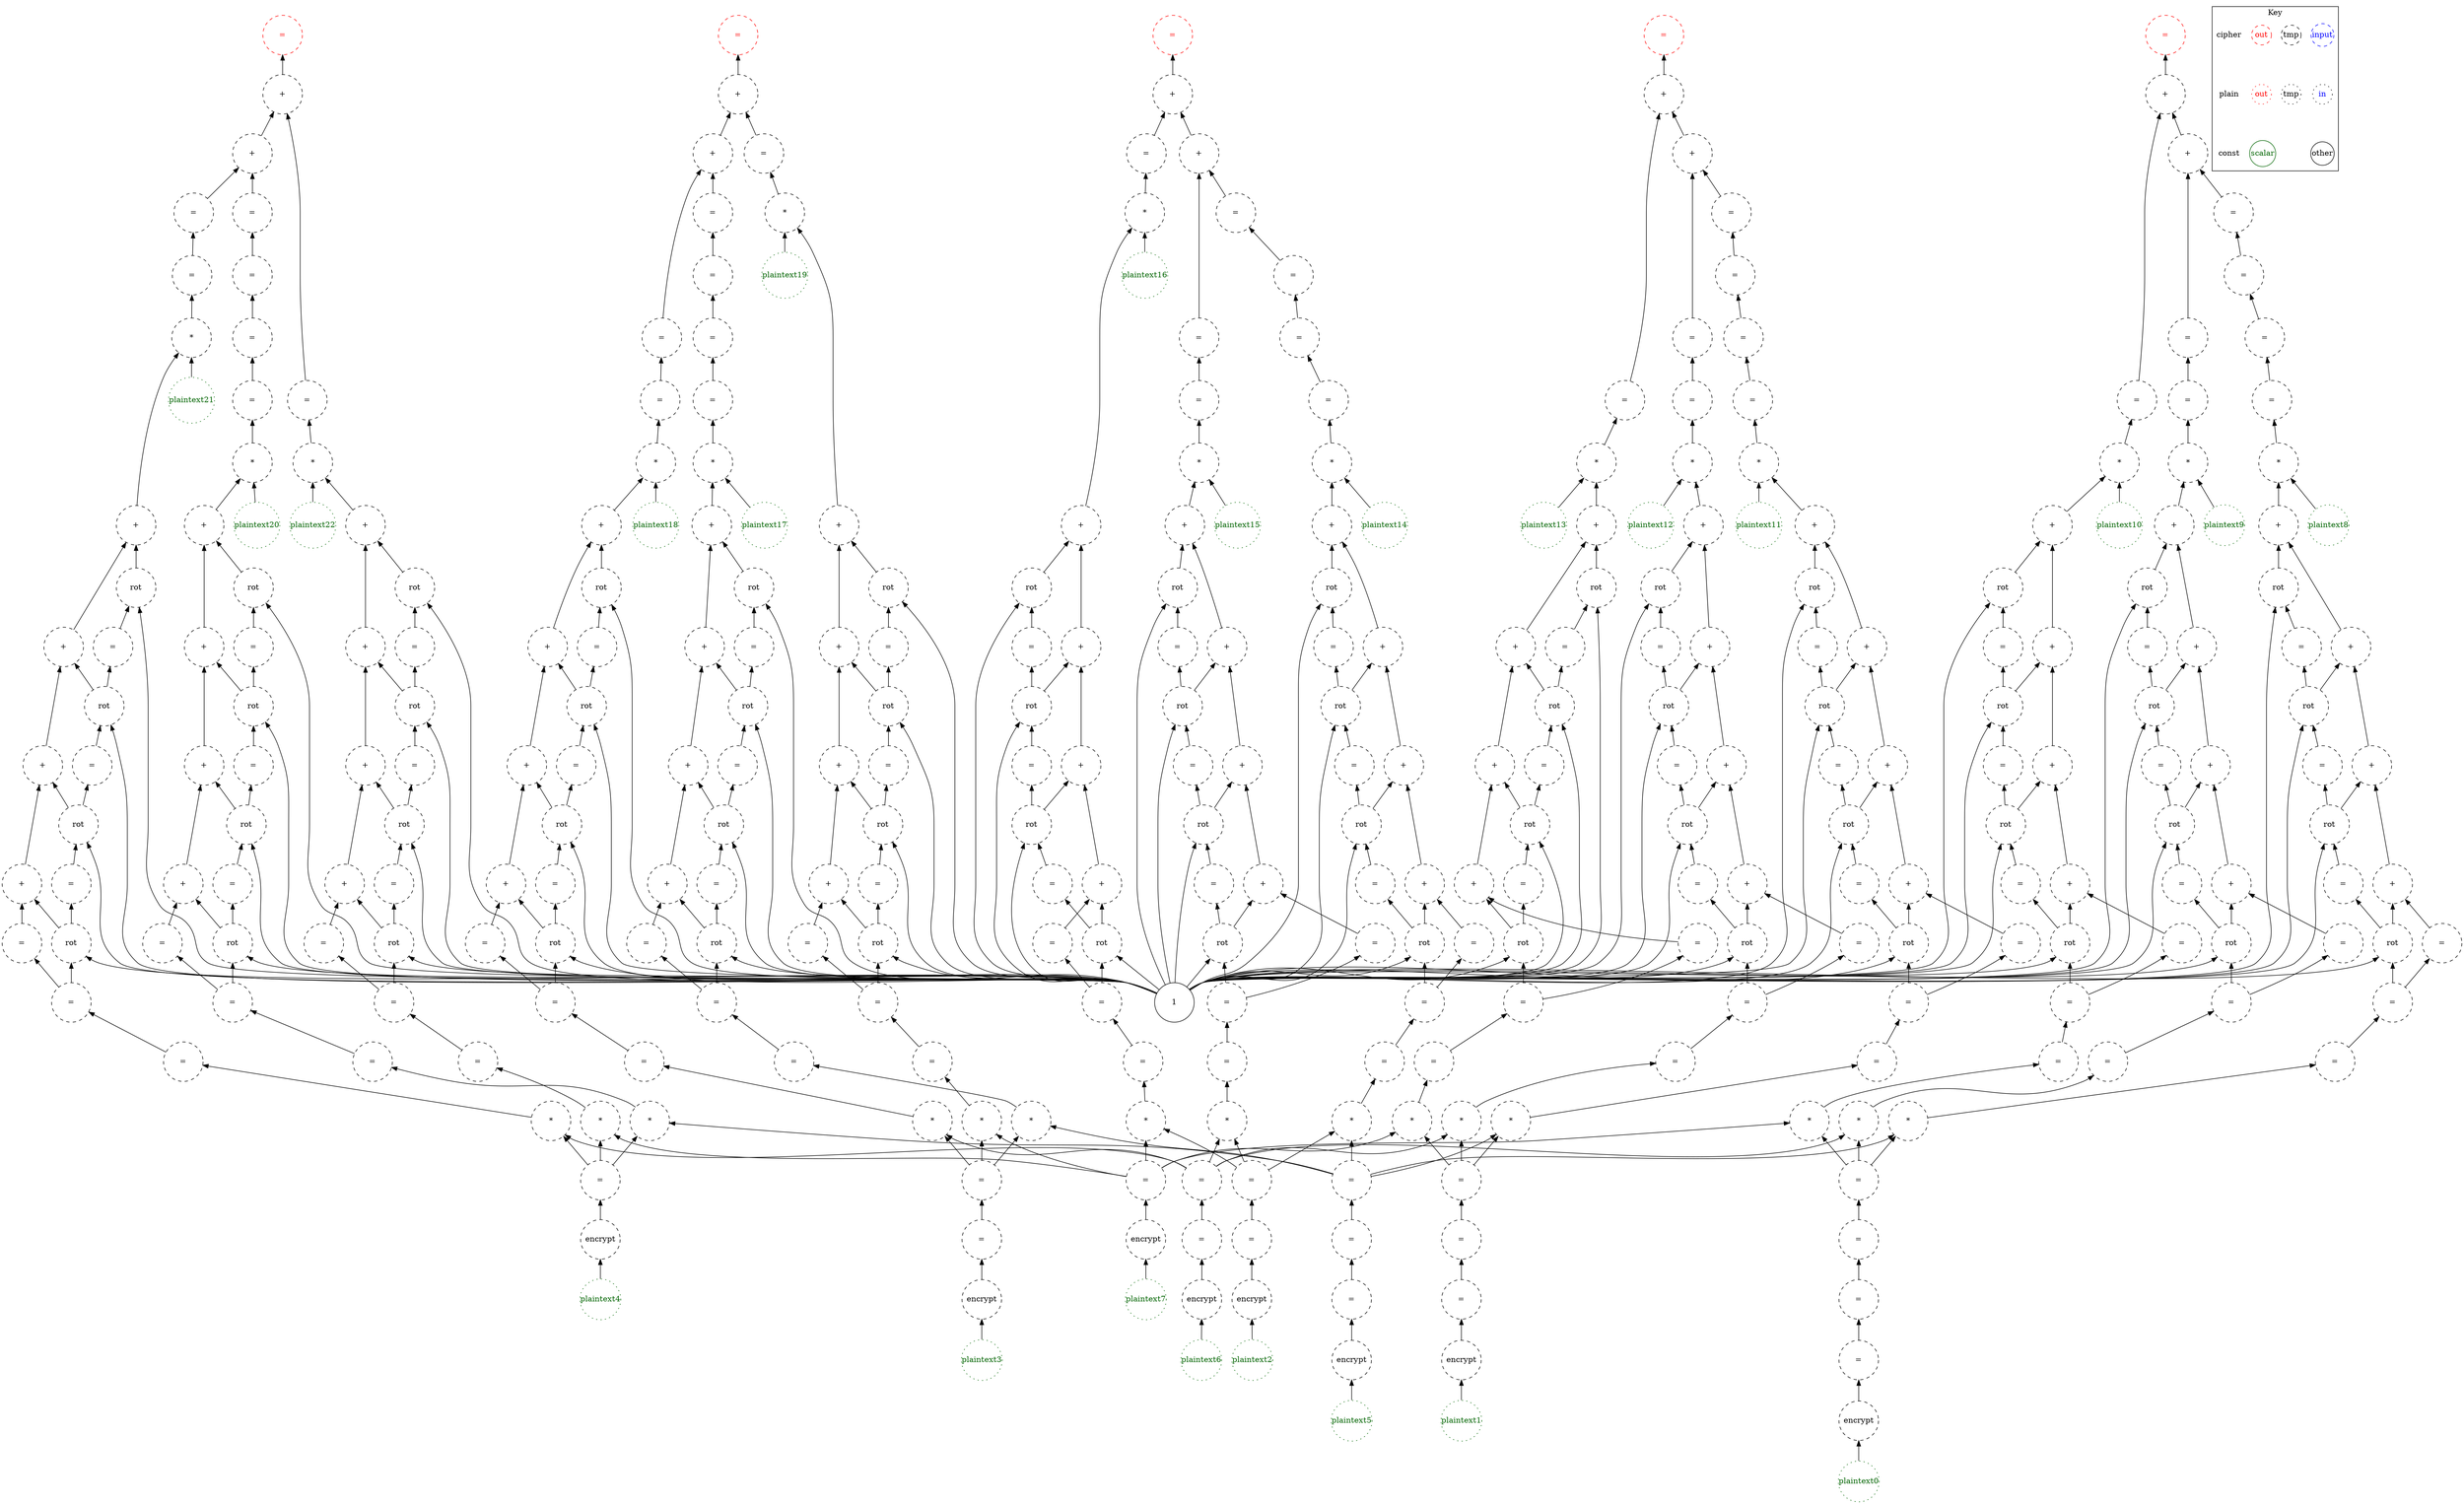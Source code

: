 digraph "matrix_mul1" {
node [shape=circle width=1 margin=0]
edge [dir=back]
plaintext19 [label="plaintext19" style=dotted color=darkgreen fontcolor=darkgreen]
1 [label="1" style=solid]
1 [label="1" style=solid]
1 [label="1" style=solid]
1 [label="1" style=solid]
plaintext7 [label="plaintext7" style=dotted color=darkgreen fontcolor=darkgreen]
ciphertext22 [label="encrypt" style=dashed]
ciphertext22 -> plaintext7
ciphertext23 [label="=" style=dashed]
ciphertext23 -> ciphertext22
plaintext3 [label="plaintext3" style=dotted color=darkgreen fontcolor=darkgreen]
ciphertext9 [label="encrypt" style=dashed]
ciphertext9 -> plaintext3
ciphertext10 [label="=" style=dashed]
ciphertext10 -> ciphertext9
ciphertext16 [label="=" style=dashed]
ciphertext16 -> ciphertext10
ciphertext333 [label="*" style=dashed]
ciphertext333 -> ciphertext16
ciphertext333 -> ciphertext23
ciphertext334 [label="=" style=dashed]
ciphertext334 -> ciphertext333
ciphertext335 [label="=" style=dashed]
ciphertext335 -> ciphertext334
ciphertext337 [label="rot" style=dashed]
ciphertext337 -> ciphertext335
ciphertext337 -> 1
ciphertext339 [label="=" style=dashed]
ciphertext339 -> ciphertext337
ciphertext341 [label="rot" style=dashed]
ciphertext341 -> ciphertext339
ciphertext341 -> 1
ciphertext343 [label="=" style=dashed]
ciphertext343 -> ciphertext341
ciphertext346 [label="rot" style=dashed]
ciphertext346 -> ciphertext343
ciphertext346 -> 1
ciphertext348 [label="=" style=dashed]
ciphertext348 -> ciphertext346
ciphertext349 [label="rot" style=dashed]
ciphertext349 -> ciphertext348
ciphertext349 -> 1
ciphertext336 [label="=" style=dashed]
ciphertext336 -> ciphertext335
ciphertext338 [label="+" style=dashed]
ciphertext338 -> ciphertext336
ciphertext338 -> ciphertext337
ciphertext342 [label="+" style=dashed]
ciphertext342 -> ciphertext338
ciphertext342 -> ciphertext341
ciphertext347 [label="+" style=dashed]
ciphertext347 -> ciphertext342
ciphertext347 -> ciphertext346
ciphertext350 [label="+" style=dashed]
ciphertext350 -> ciphertext347
ciphertext350 -> ciphertext349
ciphertext356 [label="*" style=dashed]
ciphertext356 -> ciphertext350
ciphertext356 -> plaintext19
ciphertext358 [label="=" style=dashed]
ciphertext358 -> ciphertext356
plaintext18 [label="plaintext18" style=dotted color=darkgreen fontcolor=darkgreen]
1 [label="1" style=solid]
1 [label="1" style=solid]
1 [label="1" style=solid]
1 [label="1" style=solid]
plaintext6 [label="plaintext6" style=dotted color=darkgreen fontcolor=darkgreen]
ciphertext19 [label="encrypt" style=dashed]
ciphertext19 -> plaintext6
ciphertext20 [label="=" style=dashed]
ciphertext20 -> ciphertext19
ciphertext25 [label="=" style=dashed]
ciphertext25 -> ciphertext20
ciphertext306 [label="*" style=dashed]
ciphertext306 -> ciphertext16
ciphertext306 -> ciphertext25
ciphertext307 [label="=" style=dashed]
ciphertext307 -> ciphertext306
ciphertext308 [label="=" style=dashed]
ciphertext308 -> ciphertext307
ciphertext310 [label="rot" style=dashed]
ciphertext310 -> ciphertext308
ciphertext310 -> 1
ciphertext312 [label="=" style=dashed]
ciphertext312 -> ciphertext310
ciphertext314 [label="rot" style=dashed]
ciphertext314 -> ciphertext312
ciphertext314 -> 1
ciphertext316 [label="=" style=dashed]
ciphertext316 -> ciphertext314
ciphertext319 [label="rot" style=dashed]
ciphertext319 -> ciphertext316
ciphertext319 -> 1
ciphertext321 [label="=" style=dashed]
ciphertext321 -> ciphertext319
ciphertext322 [label="rot" style=dashed]
ciphertext322 -> ciphertext321
ciphertext322 -> 1
ciphertext309 [label="=" style=dashed]
ciphertext309 -> ciphertext308
ciphertext311 [label="+" style=dashed]
ciphertext311 -> ciphertext309
ciphertext311 -> ciphertext310
ciphertext315 [label="+" style=dashed]
ciphertext315 -> ciphertext311
ciphertext315 -> ciphertext314
ciphertext320 [label="+" style=dashed]
ciphertext320 -> ciphertext315
ciphertext320 -> ciphertext319
ciphertext323 [label="+" style=dashed]
ciphertext323 -> ciphertext320
ciphertext323 -> ciphertext322
ciphertext329 [label="*" style=dashed]
ciphertext329 -> ciphertext323
ciphertext329 -> plaintext18
ciphertext331 [label="=" style=dashed]
ciphertext331 -> ciphertext329
ciphertext360 [label="=" style=dashed]
ciphertext360 -> ciphertext331
plaintext17 [label="plaintext17" style=dotted color=darkgreen fontcolor=darkgreen]
1 [label="1" style=solid]
1 [label="1" style=solid]
1 [label="1" style=solid]
1 [label="1" style=solid]
plaintext5 [label="plaintext5" style=dotted color=darkgreen fontcolor=darkgreen]
ciphertext17 [label="encrypt" style=dashed]
ciphertext17 -> plaintext5
ciphertext18 [label="=" style=dashed]
ciphertext18 -> ciphertext17
ciphertext21 [label="=" style=dashed]
ciphertext21 -> ciphertext18
ciphertext24 [label="=" style=dashed]
ciphertext24 -> ciphertext21
ciphertext281 [label="*" style=dashed]
ciphertext281 -> ciphertext16
ciphertext281 -> ciphertext24
ciphertext282 [label="=" style=dashed]
ciphertext282 -> ciphertext281
ciphertext283 [label="=" style=dashed]
ciphertext283 -> ciphertext282
ciphertext285 [label="rot" style=dashed]
ciphertext285 -> ciphertext283
ciphertext285 -> 1
ciphertext287 [label="=" style=dashed]
ciphertext287 -> ciphertext285
ciphertext289 [label="rot" style=dashed]
ciphertext289 -> ciphertext287
ciphertext289 -> 1
ciphertext291 [label="=" style=dashed]
ciphertext291 -> ciphertext289
ciphertext294 [label="rot" style=dashed]
ciphertext294 -> ciphertext291
ciphertext294 -> 1
ciphertext296 [label="=" style=dashed]
ciphertext296 -> ciphertext294
ciphertext297 [label="rot" style=dashed]
ciphertext297 -> ciphertext296
ciphertext297 -> 1
ciphertext284 [label="=" style=dashed]
ciphertext284 -> ciphertext283
ciphertext286 [label="+" style=dashed]
ciphertext286 -> ciphertext284
ciphertext286 -> ciphertext285
ciphertext290 [label="+" style=dashed]
ciphertext290 -> ciphertext286
ciphertext290 -> ciphertext289
ciphertext295 [label="+" style=dashed]
ciphertext295 -> ciphertext290
ciphertext295 -> ciphertext294
ciphertext298 [label="+" style=dashed]
ciphertext298 -> ciphertext295
ciphertext298 -> ciphertext297
ciphertext304 [label="*" style=dashed]
ciphertext304 -> ciphertext298
ciphertext304 -> plaintext17
ciphertext305 [label="=" style=dashed]
ciphertext305 -> ciphertext304
ciphertext332 [label="=" style=dashed]
ciphertext332 -> ciphertext305
ciphertext359 [label="=" style=dashed]
ciphertext359 -> ciphertext332
ciphertext361 [label="=" style=dashed]
ciphertext361 -> ciphertext359
ciphertext362 [label="+" style=dashed]
ciphertext362 -> ciphertext361
ciphertext362 -> ciphertext360
ciphertext363 [label="+" style=dashed]
ciphertext363 -> ciphertext362
ciphertext363 -> ciphertext358
ciphertext365 [label="=" style=dashed color=red fontcolor=red]
ciphertext365 -> ciphertext363
plaintext22 [label="plaintext22" style=dotted color=darkgreen fontcolor=darkgreen]
1 [label="1" style=solid]
1 [label="1" style=solid]
1 [label="1" style=solid]
1 [label="1" style=solid]
plaintext4 [label="plaintext4" style=dotted color=darkgreen fontcolor=darkgreen]
ciphertext11 [label="encrypt" style=dashed]
ciphertext11 -> plaintext4
ciphertext12 [label="=" style=dashed]
ciphertext12 -> ciphertext11
ciphertext418 [label="*" style=dashed]
ciphertext418 -> ciphertext12
ciphertext418 -> ciphertext23
ciphertext419 [label="=" style=dashed]
ciphertext419 -> ciphertext418
ciphertext420 [label="=" style=dashed]
ciphertext420 -> ciphertext419
ciphertext422 [label="rot" style=dashed]
ciphertext422 -> ciphertext420
ciphertext422 -> 1
ciphertext424 [label="=" style=dashed]
ciphertext424 -> ciphertext422
ciphertext426 [label="rot" style=dashed]
ciphertext426 -> ciphertext424
ciphertext426 -> 1
ciphertext428 [label="=" style=dashed]
ciphertext428 -> ciphertext426
ciphertext431 [label="rot" style=dashed]
ciphertext431 -> ciphertext428
ciphertext431 -> 1
ciphertext433 [label="=" style=dashed]
ciphertext433 -> ciphertext431
ciphertext434 [label="rot" style=dashed]
ciphertext434 -> ciphertext433
ciphertext434 -> 1
ciphertext421 [label="=" style=dashed]
ciphertext421 -> ciphertext420
ciphertext423 [label="+" style=dashed]
ciphertext423 -> ciphertext421
ciphertext423 -> ciphertext422
ciphertext427 [label="+" style=dashed]
ciphertext427 -> ciphertext423
ciphertext427 -> ciphertext426
ciphertext432 [label="+" style=dashed]
ciphertext432 -> ciphertext427
ciphertext432 -> ciphertext431
ciphertext435 [label="+" style=dashed]
ciphertext435 -> ciphertext432
ciphertext435 -> ciphertext434
ciphertext441 [label="*" style=dashed]
ciphertext441 -> ciphertext435
ciphertext441 -> plaintext22
ciphertext443 [label="=" style=dashed]
ciphertext443 -> ciphertext441
plaintext21 [label="plaintext21" style=dotted color=darkgreen fontcolor=darkgreen]
1 [label="1" style=solid]
1 [label="1" style=solid]
1 [label="1" style=solid]
1 [label="1" style=solid]
ciphertext391 [label="*" style=dashed]
ciphertext391 -> ciphertext12
ciphertext391 -> ciphertext25
ciphertext392 [label="=" style=dashed]
ciphertext392 -> ciphertext391
ciphertext393 [label="=" style=dashed]
ciphertext393 -> ciphertext392
ciphertext395 [label="rot" style=dashed]
ciphertext395 -> ciphertext393
ciphertext395 -> 1
ciphertext397 [label="=" style=dashed]
ciphertext397 -> ciphertext395
ciphertext399 [label="rot" style=dashed]
ciphertext399 -> ciphertext397
ciphertext399 -> 1
ciphertext401 [label="=" style=dashed]
ciphertext401 -> ciphertext399
ciphertext404 [label="rot" style=dashed]
ciphertext404 -> ciphertext401
ciphertext404 -> 1
ciphertext406 [label="=" style=dashed]
ciphertext406 -> ciphertext404
ciphertext407 [label="rot" style=dashed]
ciphertext407 -> ciphertext406
ciphertext407 -> 1
ciphertext394 [label="=" style=dashed]
ciphertext394 -> ciphertext393
ciphertext396 [label="+" style=dashed]
ciphertext396 -> ciphertext394
ciphertext396 -> ciphertext395
ciphertext400 [label="+" style=dashed]
ciphertext400 -> ciphertext396
ciphertext400 -> ciphertext399
ciphertext405 [label="+" style=dashed]
ciphertext405 -> ciphertext400
ciphertext405 -> ciphertext404
ciphertext408 [label="+" style=dashed]
ciphertext408 -> ciphertext405
ciphertext408 -> ciphertext407
ciphertext414 [label="*" style=dashed]
ciphertext414 -> ciphertext408
ciphertext414 -> plaintext21
ciphertext416 [label="=" style=dashed]
ciphertext416 -> ciphertext414
ciphertext445 [label="=" style=dashed]
ciphertext445 -> ciphertext416
plaintext20 [label="plaintext20" style=dotted color=darkgreen fontcolor=darkgreen]
1 [label="1" style=solid]
1 [label="1" style=solid]
1 [label="1" style=solid]
1 [label="1" style=solid]
ciphertext366 [label="*" style=dashed]
ciphertext366 -> ciphertext12
ciphertext366 -> ciphertext24
ciphertext367 [label="=" style=dashed]
ciphertext367 -> ciphertext366
ciphertext368 [label="=" style=dashed]
ciphertext368 -> ciphertext367
ciphertext370 [label="rot" style=dashed]
ciphertext370 -> ciphertext368
ciphertext370 -> 1
ciphertext372 [label="=" style=dashed]
ciphertext372 -> ciphertext370
ciphertext374 [label="rot" style=dashed]
ciphertext374 -> ciphertext372
ciphertext374 -> 1
ciphertext376 [label="=" style=dashed]
ciphertext376 -> ciphertext374
ciphertext379 [label="rot" style=dashed]
ciphertext379 -> ciphertext376
ciphertext379 -> 1
ciphertext381 [label="=" style=dashed]
ciphertext381 -> ciphertext379
ciphertext382 [label="rot" style=dashed]
ciphertext382 -> ciphertext381
ciphertext382 -> 1
ciphertext369 [label="=" style=dashed]
ciphertext369 -> ciphertext368
ciphertext371 [label="+" style=dashed]
ciphertext371 -> ciphertext369
ciphertext371 -> ciphertext370
ciphertext375 [label="+" style=dashed]
ciphertext375 -> ciphertext371
ciphertext375 -> ciphertext374
ciphertext380 [label="+" style=dashed]
ciphertext380 -> ciphertext375
ciphertext380 -> ciphertext379
ciphertext383 [label="+" style=dashed]
ciphertext383 -> ciphertext380
ciphertext383 -> ciphertext382
ciphertext389 [label="*" style=dashed]
ciphertext389 -> ciphertext383
ciphertext389 -> plaintext20
ciphertext390 [label="=" style=dashed]
ciphertext390 -> ciphertext389
ciphertext417 [label="=" style=dashed]
ciphertext417 -> ciphertext390
ciphertext444 [label="=" style=dashed]
ciphertext444 -> ciphertext417
ciphertext446 [label="=" style=dashed]
ciphertext446 -> ciphertext444
ciphertext447 [label="+" style=dashed]
ciphertext447 -> ciphertext446
ciphertext447 -> ciphertext445
ciphertext448 [label="+" style=dashed]
ciphertext448 -> ciphertext447
ciphertext448 -> ciphertext443
ciphertext450 [label="=" style=dashed color=red fontcolor=red]
ciphertext450 -> ciphertext448
plaintext16 [label="plaintext16" style=dotted color=darkgreen fontcolor=darkgreen]
1 [label="1" style=solid]
1 [label="1" style=solid]
1 [label="1" style=solid]
1 [label="1" style=solid]
plaintext2 [label="plaintext2" style=dotted color=darkgreen fontcolor=darkgreen]
ciphertext5 [label="encrypt" style=dashed]
ciphertext5 -> plaintext2
ciphertext6 [label="=" style=dashed]
ciphertext6 -> ciphertext5
ciphertext15 [label="=" style=dashed]
ciphertext15 -> ciphertext6
ciphertext248 [label="*" style=dashed]
ciphertext248 -> ciphertext15
ciphertext248 -> ciphertext23
ciphertext249 [label="=" style=dashed]
ciphertext249 -> ciphertext248
ciphertext250 [label="=" style=dashed]
ciphertext250 -> ciphertext249
ciphertext252 [label="rot" style=dashed]
ciphertext252 -> ciphertext250
ciphertext252 -> 1
ciphertext254 [label="=" style=dashed]
ciphertext254 -> ciphertext252
ciphertext256 [label="rot" style=dashed]
ciphertext256 -> ciphertext254
ciphertext256 -> 1
ciphertext258 [label="=" style=dashed]
ciphertext258 -> ciphertext256
ciphertext261 [label="rot" style=dashed]
ciphertext261 -> ciphertext258
ciphertext261 -> 1
ciphertext263 [label="=" style=dashed]
ciphertext263 -> ciphertext261
ciphertext264 [label="rot" style=dashed]
ciphertext264 -> ciphertext263
ciphertext264 -> 1
ciphertext251 [label="=" style=dashed]
ciphertext251 -> ciphertext250
ciphertext253 [label="+" style=dashed]
ciphertext253 -> ciphertext251
ciphertext253 -> ciphertext252
ciphertext257 [label="+" style=dashed]
ciphertext257 -> ciphertext253
ciphertext257 -> ciphertext256
ciphertext262 [label="+" style=dashed]
ciphertext262 -> ciphertext257
ciphertext262 -> ciphertext261
ciphertext265 [label="+" style=dashed]
ciphertext265 -> ciphertext262
ciphertext265 -> ciphertext264
ciphertext271 [label="*" style=dashed]
ciphertext271 -> ciphertext265
ciphertext271 -> plaintext16
ciphertext273 [label="=" style=dashed]
ciphertext273 -> ciphertext271
plaintext15 [label="plaintext15" style=dotted color=darkgreen fontcolor=darkgreen]
1 [label="1" style=solid]
1 [label="1" style=solid]
1 [label="1" style=solid]
1 [label="1" style=solid]
ciphertext221 [label="*" style=dashed]
ciphertext221 -> ciphertext15
ciphertext221 -> ciphertext25
ciphertext222 [label="=" style=dashed]
ciphertext222 -> ciphertext221
ciphertext223 [label="=" style=dashed]
ciphertext223 -> ciphertext222
ciphertext225 [label="rot" style=dashed]
ciphertext225 -> ciphertext223
ciphertext225 -> 1
ciphertext227 [label="=" style=dashed]
ciphertext227 -> ciphertext225
ciphertext229 [label="rot" style=dashed]
ciphertext229 -> ciphertext227
ciphertext229 -> 1
ciphertext231 [label="=" style=dashed]
ciphertext231 -> ciphertext229
ciphertext234 [label="rot" style=dashed]
ciphertext234 -> ciphertext231
ciphertext234 -> 1
ciphertext236 [label="=" style=dashed]
ciphertext236 -> ciphertext234
ciphertext237 [label="rot" style=dashed]
ciphertext237 -> ciphertext236
ciphertext237 -> 1
ciphertext224 [label="=" style=dashed]
ciphertext224 -> ciphertext223
ciphertext226 [label="+" style=dashed]
ciphertext226 -> ciphertext224
ciphertext226 -> ciphertext225
ciphertext230 [label="+" style=dashed]
ciphertext230 -> ciphertext226
ciphertext230 -> ciphertext229
ciphertext235 [label="+" style=dashed]
ciphertext235 -> ciphertext230
ciphertext235 -> ciphertext234
ciphertext238 [label="+" style=dashed]
ciphertext238 -> ciphertext235
ciphertext238 -> ciphertext237
ciphertext244 [label="*" style=dashed]
ciphertext244 -> ciphertext238
ciphertext244 -> plaintext15
ciphertext246 [label="=" style=dashed]
ciphertext246 -> ciphertext244
ciphertext275 [label="=" style=dashed]
ciphertext275 -> ciphertext246
plaintext14 [label="plaintext14" style=dotted color=darkgreen fontcolor=darkgreen]
1 [label="1" style=solid]
1 [label="1" style=solid]
1 [label="1" style=solid]
1 [label="1" style=solid]
ciphertext196 [label="*" style=dashed]
ciphertext196 -> ciphertext15
ciphertext196 -> ciphertext24
ciphertext197 [label="=" style=dashed]
ciphertext197 -> ciphertext196
ciphertext198 [label="=" style=dashed]
ciphertext198 -> ciphertext197
ciphertext200 [label="rot" style=dashed]
ciphertext200 -> ciphertext198
ciphertext200 -> 1
ciphertext202 [label="=" style=dashed]
ciphertext202 -> ciphertext200
ciphertext204 [label="rot" style=dashed]
ciphertext204 -> ciphertext202
ciphertext204 -> 1
ciphertext206 [label="=" style=dashed]
ciphertext206 -> ciphertext204
ciphertext209 [label="rot" style=dashed]
ciphertext209 -> ciphertext206
ciphertext209 -> 1
ciphertext211 [label="=" style=dashed]
ciphertext211 -> ciphertext209
ciphertext212 [label="rot" style=dashed]
ciphertext212 -> ciphertext211
ciphertext212 -> 1
ciphertext199 [label="=" style=dashed]
ciphertext199 -> ciphertext198
ciphertext201 [label="+" style=dashed]
ciphertext201 -> ciphertext199
ciphertext201 -> ciphertext200
ciphertext205 [label="+" style=dashed]
ciphertext205 -> ciphertext201
ciphertext205 -> ciphertext204
ciphertext210 [label="+" style=dashed]
ciphertext210 -> ciphertext205
ciphertext210 -> ciphertext209
ciphertext213 [label="+" style=dashed]
ciphertext213 -> ciphertext210
ciphertext213 -> ciphertext212
ciphertext219 [label="*" style=dashed]
ciphertext219 -> ciphertext213
ciphertext219 -> plaintext14
ciphertext220 [label="=" style=dashed]
ciphertext220 -> ciphertext219
ciphertext247 [label="=" style=dashed]
ciphertext247 -> ciphertext220
ciphertext274 [label="=" style=dashed]
ciphertext274 -> ciphertext247
ciphertext276 [label="=" style=dashed]
ciphertext276 -> ciphertext274
ciphertext277 [label="+" style=dashed]
ciphertext277 -> ciphertext276
ciphertext277 -> ciphertext275
ciphertext278 [label="+" style=dashed]
ciphertext278 -> ciphertext277
ciphertext278 -> ciphertext273
ciphertext280 [label="=" style=dashed color=red fontcolor=red]
ciphertext280 -> ciphertext278
plaintext13 [label="plaintext13" style=dotted color=darkgreen fontcolor=darkgreen]
1 [label="1" style=solid]
1 [label="1" style=solid]
1 [label="1" style=solid]
1 [label="1" style=solid]
plaintext1 [label="plaintext1" style=dotted color=darkgreen fontcolor=darkgreen]
ciphertext2 [label="encrypt" style=dashed]
ciphertext2 -> plaintext1
ciphertext3 [label="=" style=dashed]
ciphertext3 -> ciphertext2
ciphertext8 [label="=" style=dashed]
ciphertext8 -> ciphertext3
ciphertext14 [label="=" style=dashed]
ciphertext14 -> ciphertext8
ciphertext163 [label="*" style=dashed]
ciphertext163 -> ciphertext14
ciphertext163 -> ciphertext23
ciphertext164 [label="=" style=dashed]
ciphertext164 -> ciphertext163
ciphertext165 [label="=" style=dashed]
ciphertext165 -> ciphertext164
ciphertext167 [label="rot" style=dashed]
ciphertext167 -> ciphertext165
ciphertext167 -> 1
ciphertext169 [label="=" style=dashed]
ciphertext169 -> ciphertext167
ciphertext171 [label="rot" style=dashed]
ciphertext171 -> ciphertext169
ciphertext171 -> 1
ciphertext173 [label="=" style=dashed]
ciphertext173 -> ciphertext171
ciphertext176 [label="rot" style=dashed]
ciphertext176 -> ciphertext173
ciphertext176 -> 1
ciphertext178 [label="=" style=dashed]
ciphertext178 -> ciphertext176
ciphertext179 [label="rot" style=dashed]
ciphertext179 -> ciphertext178
ciphertext179 -> 1
ciphertext166 [label="=" style=dashed]
ciphertext166 -> ciphertext165
ciphertext168 [label="+" style=dashed]
ciphertext168 -> ciphertext166
ciphertext168 -> ciphertext167
ciphertext172 [label="+" style=dashed]
ciphertext172 -> ciphertext168
ciphertext172 -> ciphertext171
ciphertext177 [label="+" style=dashed]
ciphertext177 -> ciphertext172
ciphertext177 -> ciphertext176
ciphertext180 [label="+" style=dashed]
ciphertext180 -> ciphertext177
ciphertext180 -> ciphertext179
ciphertext186 [label="*" style=dashed]
ciphertext186 -> ciphertext180
ciphertext186 -> plaintext13
ciphertext188 [label="=" style=dashed]
ciphertext188 -> ciphertext186
plaintext12 [label="plaintext12" style=dotted color=darkgreen fontcolor=darkgreen]
1 [label="1" style=solid]
1 [label="1" style=solid]
1 [label="1" style=solid]
1 [label="1" style=solid]
ciphertext136 [label="*" style=dashed]
ciphertext136 -> ciphertext14
ciphertext136 -> ciphertext25
ciphertext137 [label="=" style=dashed]
ciphertext137 -> ciphertext136
ciphertext138 [label="=" style=dashed]
ciphertext138 -> ciphertext137
ciphertext140 [label="rot" style=dashed]
ciphertext140 -> ciphertext138
ciphertext140 -> 1
ciphertext142 [label="=" style=dashed]
ciphertext142 -> ciphertext140
ciphertext144 [label="rot" style=dashed]
ciphertext144 -> ciphertext142
ciphertext144 -> 1
ciphertext146 [label="=" style=dashed]
ciphertext146 -> ciphertext144
ciphertext149 [label="rot" style=dashed]
ciphertext149 -> ciphertext146
ciphertext149 -> 1
ciphertext151 [label="=" style=dashed]
ciphertext151 -> ciphertext149
ciphertext152 [label="rot" style=dashed]
ciphertext152 -> ciphertext151
ciphertext152 -> 1
ciphertext139 [label="=" style=dashed]
ciphertext139 -> ciphertext138
ciphertext141 [label="+" style=dashed]
ciphertext141 -> ciphertext139
ciphertext141 -> ciphertext140
ciphertext145 [label="+" style=dashed]
ciphertext145 -> ciphertext141
ciphertext145 -> ciphertext144
ciphertext150 [label="+" style=dashed]
ciphertext150 -> ciphertext145
ciphertext150 -> ciphertext149
ciphertext153 [label="+" style=dashed]
ciphertext153 -> ciphertext150
ciphertext153 -> ciphertext152
ciphertext159 [label="*" style=dashed]
ciphertext159 -> ciphertext153
ciphertext159 -> plaintext12
ciphertext161 [label="=" style=dashed]
ciphertext161 -> ciphertext159
ciphertext190 [label="=" style=dashed]
ciphertext190 -> ciphertext161
plaintext11 [label="plaintext11" style=dotted color=darkgreen fontcolor=darkgreen]
1 [label="1" style=solid]
1 [label="1" style=solid]
1 [label="1" style=solid]
1 [label="1" style=solid]
ciphertext111 [label="*" style=dashed]
ciphertext111 -> ciphertext14
ciphertext111 -> ciphertext24
ciphertext112 [label="=" style=dashed]
ciphertext112 -> ciphertext111
ciphertext113 [label="=" style=dashed]
ciphertext113 -> ciphertext112
ciphertext115 [label="rot" style=dashed]
ciphertext115 -> ciphertext113
ciphertext115 -> 1
ciphertext117 [label="=" style=dashed]
ciphertext117 -> ciphertext115
ciphertext119 [label="rot" style=dashed]
ciphertext119 -> ciphertext117
ciphertext119 -> 1
ciphertext121 [label="=" style=dashed]
ciphertext121 -> ciphertext119
ciphertext124 [label="rot" style=dashed]
ciphertext124 -> ciphertext121
ciphertext124 -> 1
ciphertext126 [label="=" style=dashed]
ciphertext126 -> ciphertext124
ciphertext127 [label="rot" style=dashed]
ciphertext127 -> ciphertext126
ciphertext127 -> 1
ciphertext114 [label="=" style=dashed]
ciphertext114 -> ciphertext113
ciphertext116 [label="+" style=dashed]
ciphertext116 -> ciphertext114
ciphertext116 -> ciphertext115
ciphertext120 [label="+" style=dashed]
ciphertext120 -> ciphertext116
ciphertext120 -> ciphertext119
ciphertext125 [label="+" style=dashed]
ciphertext125 -> ciphertext120
ciphertext125 -> ciphertext124
ciphertext128 [label="+" style=dashed]
ciphertext128 -> ciphertext125
ciphertext128 -> ciphertext127
ciphertext134 [label="*" style=dashed]
ciphertext134 -> ciphertext128
ciphertext134 -> plaintext11
ciphertext135 [label="=" style=dashed]
ciphertext135 -> ciphertext134
ciphertext162 [label="=" style=dashed]
ciphertext162 -> ciphertext135
ciphertext189 [label="=" style=dashed]
ciphertext189 -> ciphertext162
ciphertext191 [label="=" style=dashed]
ciphertext191 -> ciphertext189
ciphertext192 [label="+" style=dashed]
ciphertext192 -> ciphertext191
ciphertext192 -> ciphertext190
ciphertext193 [label="+" style=dashed]
ciphertext193 -> ciphertext192
ciphertext193 -> ciphertext188
ciphertext195 [label="=" style=dashed color=red fontcolor=red]
ciphertext195 -> ciphertext193
plaintext10 [label="plaintext10" style=dotted color=darkgreen fontcolor=darkgreen]
1 [label="1" style=solid]
1 [label="1" style=solid]
1 [label="1" style=solid]
1 [label="1" style=solid]
plaintext0 [label="plaintext0" style=dotted color=darkgreen fontcolor=darkgreen]
ciphertext0 [label="encrypt" style=dashed]
ciphertext0 -> plaintext0
ciphertext1 [label="=" style=dashed]
ciphertext1 -> ciphertext0
ciphertext4 [label="=" style=dashed]
ciphertext4 -> ciphertext1
ciphertext7 [label="=" style=dashed]
ciphertext7 -> ciphertext4
ciphertext13 [label="=" style=dashed]
ciphertext13 -> ciphertext7
ciphertext78 [label="*" style=dashed]
ciphertext78 -> ciphertext13
ciphertext78 -> ciphertext23
ciphertext79 [label="=" style=dashed]
ciphertext79 -> ciphertext78
ciphertext80 [label="=" style=dashed]
ciphertext80 -> ciphertext79
ciphertext82 [label="rot" style=dashed]
ciphertext82 -> ciphertext80
ciphertext82 -> 1
ciphertext84 [label="=" style=dashed]
ciphertext84 -> ciphertext82
ciphertext86 [label="rot" style=dashed]
ciphertext86 -> ciphertext84
ciphertext86 -> 1
ciphertext88 [label="=" style=dashed]
ciphertext88 -> ciphertext86
ciphertext91 [label="rot" style=dashed]
ciphertext91 -> ciphertext88
ciphertext91 -> 1
ciphertext93 [label="=" style=dashed]
ciphertext93 -> ciphertext91
ciphertext94 [label="rot" style=dashed]
ciphertext94 -> ciphertext93
ciphertext94 -> 1
ciphertext81 [label="=" style=dashed]
ciphertext81 -> ciphertext80
ciphertext83 [label="+" style=dashed]
ciphertext83 -> ciphertext81
ciphertext83 -> ciphertext82
ciphertext87 [label="+" style=dashed]
ciphertext87 -> ciphertext83
ciphertext87 -> ciphertext86
ciphertext92 [label="+" style=dashed]
ciphertext92 -> ciphertext87
ciphertext92 -> ciphertext91
ciphertext95 [label="+" style=dashed]
ciphertext95 -> ciphertext92
ciphertext95 -> ciphertext94
ciphertext101 [label="*" style=dashed]
ciphertext101 -> ciphertext95
ciphertext101 -> plaintext10
ciphertext103 [label="=" style=dashed]
ciphertext103 -> ciphertext101
plaintext9 [label="plaintext9" style=dotted color=darkgreen fontcolor=darkgreen]
1 [label="1" style=solid]
1 [label="1" style=solid]
1 [label="1" style=solid]
1 [label="1" style=solid]
ciphertext51 [label="*" style=dashed]
ciphertext51 -> ciphertext13
ciphertext51 -> ciphertext25
ciphertext52 [label="=" style=dashed]
ciphertext52 -> ciphertext51
ciphertext53 [label="=" style=dashed]
ciphertext53 -> ciphertext52
ciphertext55 [label="rot" style=dashed]
ciphertext55 -> ciphertext53
ciphertext55 -> 1
ciphertext57 [label="=" style=dashed]
ciphertext57 -> ciphertext55
ciphertext59 [label="rot" style=dashed]
ciphertext59 -> ciphertext57
ciphertext59 -> 1
ciphertext61 [label="=" style=dashed]
ciphertext61 -> ciphertext59
ciphertext64 [label="rot" style=dashed]
ciphertext64 -> ciphertext61
ciphertext64 -> 1
ciphertext66 [label="=" style=dashed]
ciphertext66 -> ciphertext64
ciphertext67 [label="rot" style=dashed]
ciphertext67 -> ciphertext66
ciphertext67 -> 1
ciphertext54 [label="=" style=dashed]
ciphertext54 -> ciphertext53
ciphertext56 [label="+" style=dashed]
ciphertext56 -> ciphertext54
ciphertext56 -> ciphertext55
ciphertext60 [label="+" style=dashed]
ciphertext60 -> ciphertext56
ciphertext60 -> ciphertext59
ciphertext65 [label="+" style=dashed]
ciphertext65 -> ciphertext60
ciphertext65 -> ciphertext64
ciphertext68 [label="+" style=dashed]
ciphertext68 -> ciphertext65
ciphertext68 -> ciphertext67
ciphertext74 [label="*" style=dashed]
ciphertext74 -> ciphertext68
ciphertext74 -> plaintext9
ciphertext76 [label="=" style=dashed]
ciphertext76 -> ciphertext74
ciphertext105 [label="=" style=dashed]
ciphertext105 -> ciphertext76
plaintext8 [label="plaintext8" style=dotted color=darkgreen fontcolor=darkgreen]
1 [label="1" style=solid]
1 [label="1" style=solid]
1 [label="1" style=solid]
1 [label="1" style=solid]
ciphertext26 [label="*" style=dashed]
ciphertext26 -> ciphertext13
ciphertext26 -> ciphertext24
ciphertext27 [label="=" style=dashed]
ciphertext27 -> ciphertext26
ciphertext28 [label="=" style=dashed]
ciphertext28 -> ciphertext27
ciphertext30 [label="rot" style=dashed]
ciphertext30 -> ciphertext28
ciphertext30 -> 1
ciphertext32 [label="=" style=dashed]
ciphertext32 -> ciphertext30
ciphertext34 [label="rot" style=dashed]
ciphertext34 -> ciphertext32
ciphertext34 -> 1
ciphertext36 [label="=" style=dashed]
ciphertext36 -> ciphertext34
ciphertext39 [label="rot" style=dashed]
ciphertext39 -> ciphertext36
ciphertext39 -> 1
ciphertext41 [label="=" style=dashed]
ciphertext41 -> ciphertext39
ciphertext42 [label="rot" style=dashed]
ciphertext42 -> ciphertext41
ciphertext42 -> 1
ciphertext29 [label="=" style=dashed]
ciphertext29 -> ciphertext28
ciphertext31 [label="+" style=dashed]
ciphertext31 -> ciphertext29
ciphertext31 -> ciphertext30
ciphertext35 [label="+" style=dashed]
ciphertext35 -> ciphertext31
ciphertext35 -> ciphertext34
ciphertext40 [label="+" style=dashed]
ciphertext40 -> ciphertext35
ciphertext40 -> ciphertext39
ciphertext43 [label="+" style=dashed]
ciphertext43 -> ciphertext40
ciphertext43 -> ciphertext42
ciphertext49 [label="*" style=dashed]
ciphertext49 -> ciphertext43
ciphertext49 -> plaintext8
ciphertext50 [label="=" style=dashed]
ciphertext50 -> ciphertext49
ciphertext77 [label="=" style=dashed]
ciphertext77 -> ciphertext50
ciphertext104 [label="=" style=dashed]
ciphertext104 -> ciphertext77
ciphertext106 [label="=" style=dashed]
ciphertext106 -> ciphertext104
ciphertext107 [label="+" style=dashed]
ciphertext107 -> ciphertext106
ciphertext107 -> ciphertext105
ciphertext108 [label="+" style=dashed]
ciphertext108 -> ciphertext107
ciphertext108 -> ciphertext103
ciphertext110 [label="=" style=dashed color=red fontcolor=red]
ciphertext110 -> ciphertext108
subgraph cluster_key {
    graph[label="Key"]
    node [width=0.5]
    edge [dir=forward style=invis]
    in_cipher [label=input color=blue fontcolor=blue style=dashed]
    tmp_cipher [label=tmp color=black fontcolor=black style=dashed]
    out_cipher [label=out color=red fontcolor=red style=dashed]
    cipher [shape=plain]

    in_plain [label=in icolor=blue fontcolor=blue style=dotted]
    tmp_plain [label=tmp color=black fontcolor=black style=dotted]
    out_plain [label=out color=red fontcolor=red style=dotted]
    plain [shape=plain]
    
    other [color=black fontcolor=black style=solid]
    scalar [color=darkgreen fontcolor=darkgreen style=solid]
    const[shape=plain]
    
    cipher -> plain
    plain -> const
    out_cipher -> out_plain
    in_cipher -> in_plain
    tmp_cipher -> tmp_plain
    in_plain -> other
    out_plain -> scalar
}
}
